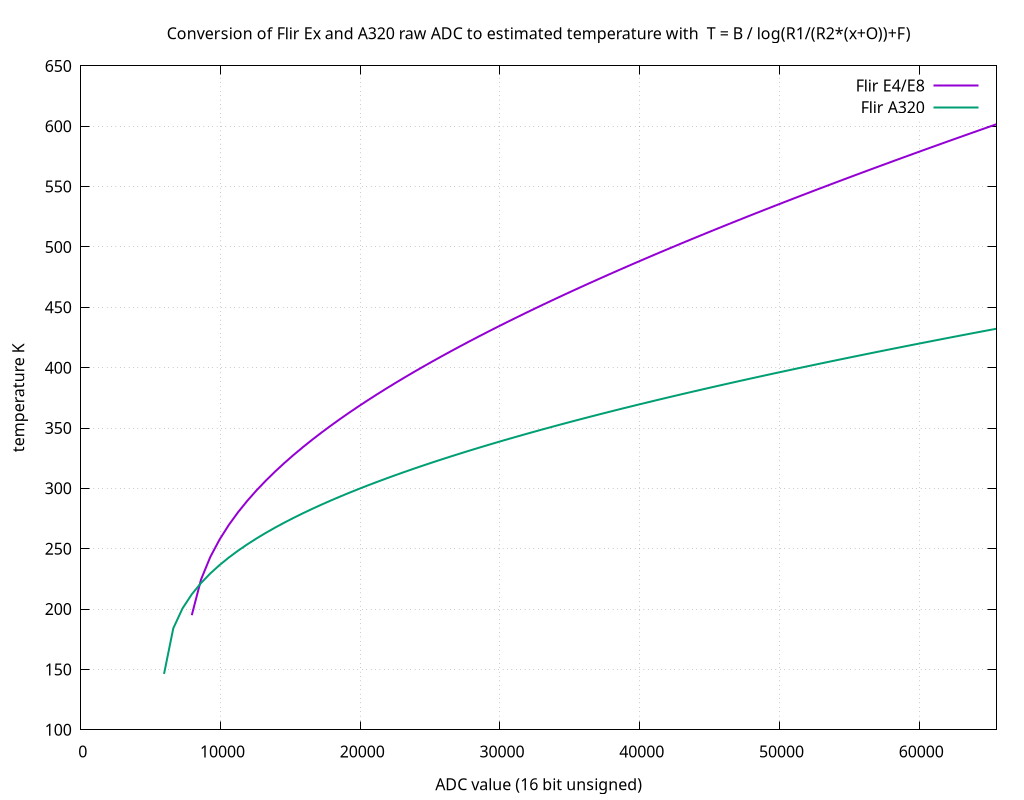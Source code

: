 

# Flir Ex constants
Ex_R1 = 14226.111;
Ex_R2 = 0.027153991;
Ex_O  = -7518;
Ex_B  = 1387.2;
Ex_F  = 2.5;

# Flir A320 constants
R1 = 14809.436;
R2 = 0.010635848;
B = 1379.6;
O = -5846;
F = 1;

A320_T(x) = B /  log(R1/(R2*(x+O))+F)

Ex_T(x) = Ex_B / log(Ex_R1 / (Ex_R2 * (x + Ex_O))+F)

set grid
set title "Conversion of Flir Ex and A320 raw ADC to estimated temperature with  T = B / log(R1/(R2*(x+O))+F)"
set xlabel "ADC value (16 bit unsigned)"
set ylabel "temperature K"
set xrange [0:65535]

set terminal pngcairo size 1024,800
set output "adc_to_K.png"
plot Ex_T(x) linewidth 2 title 'Flir E4/E8', A320_T(x) linewidth 2 title 'Flir A320'


#pause -1
